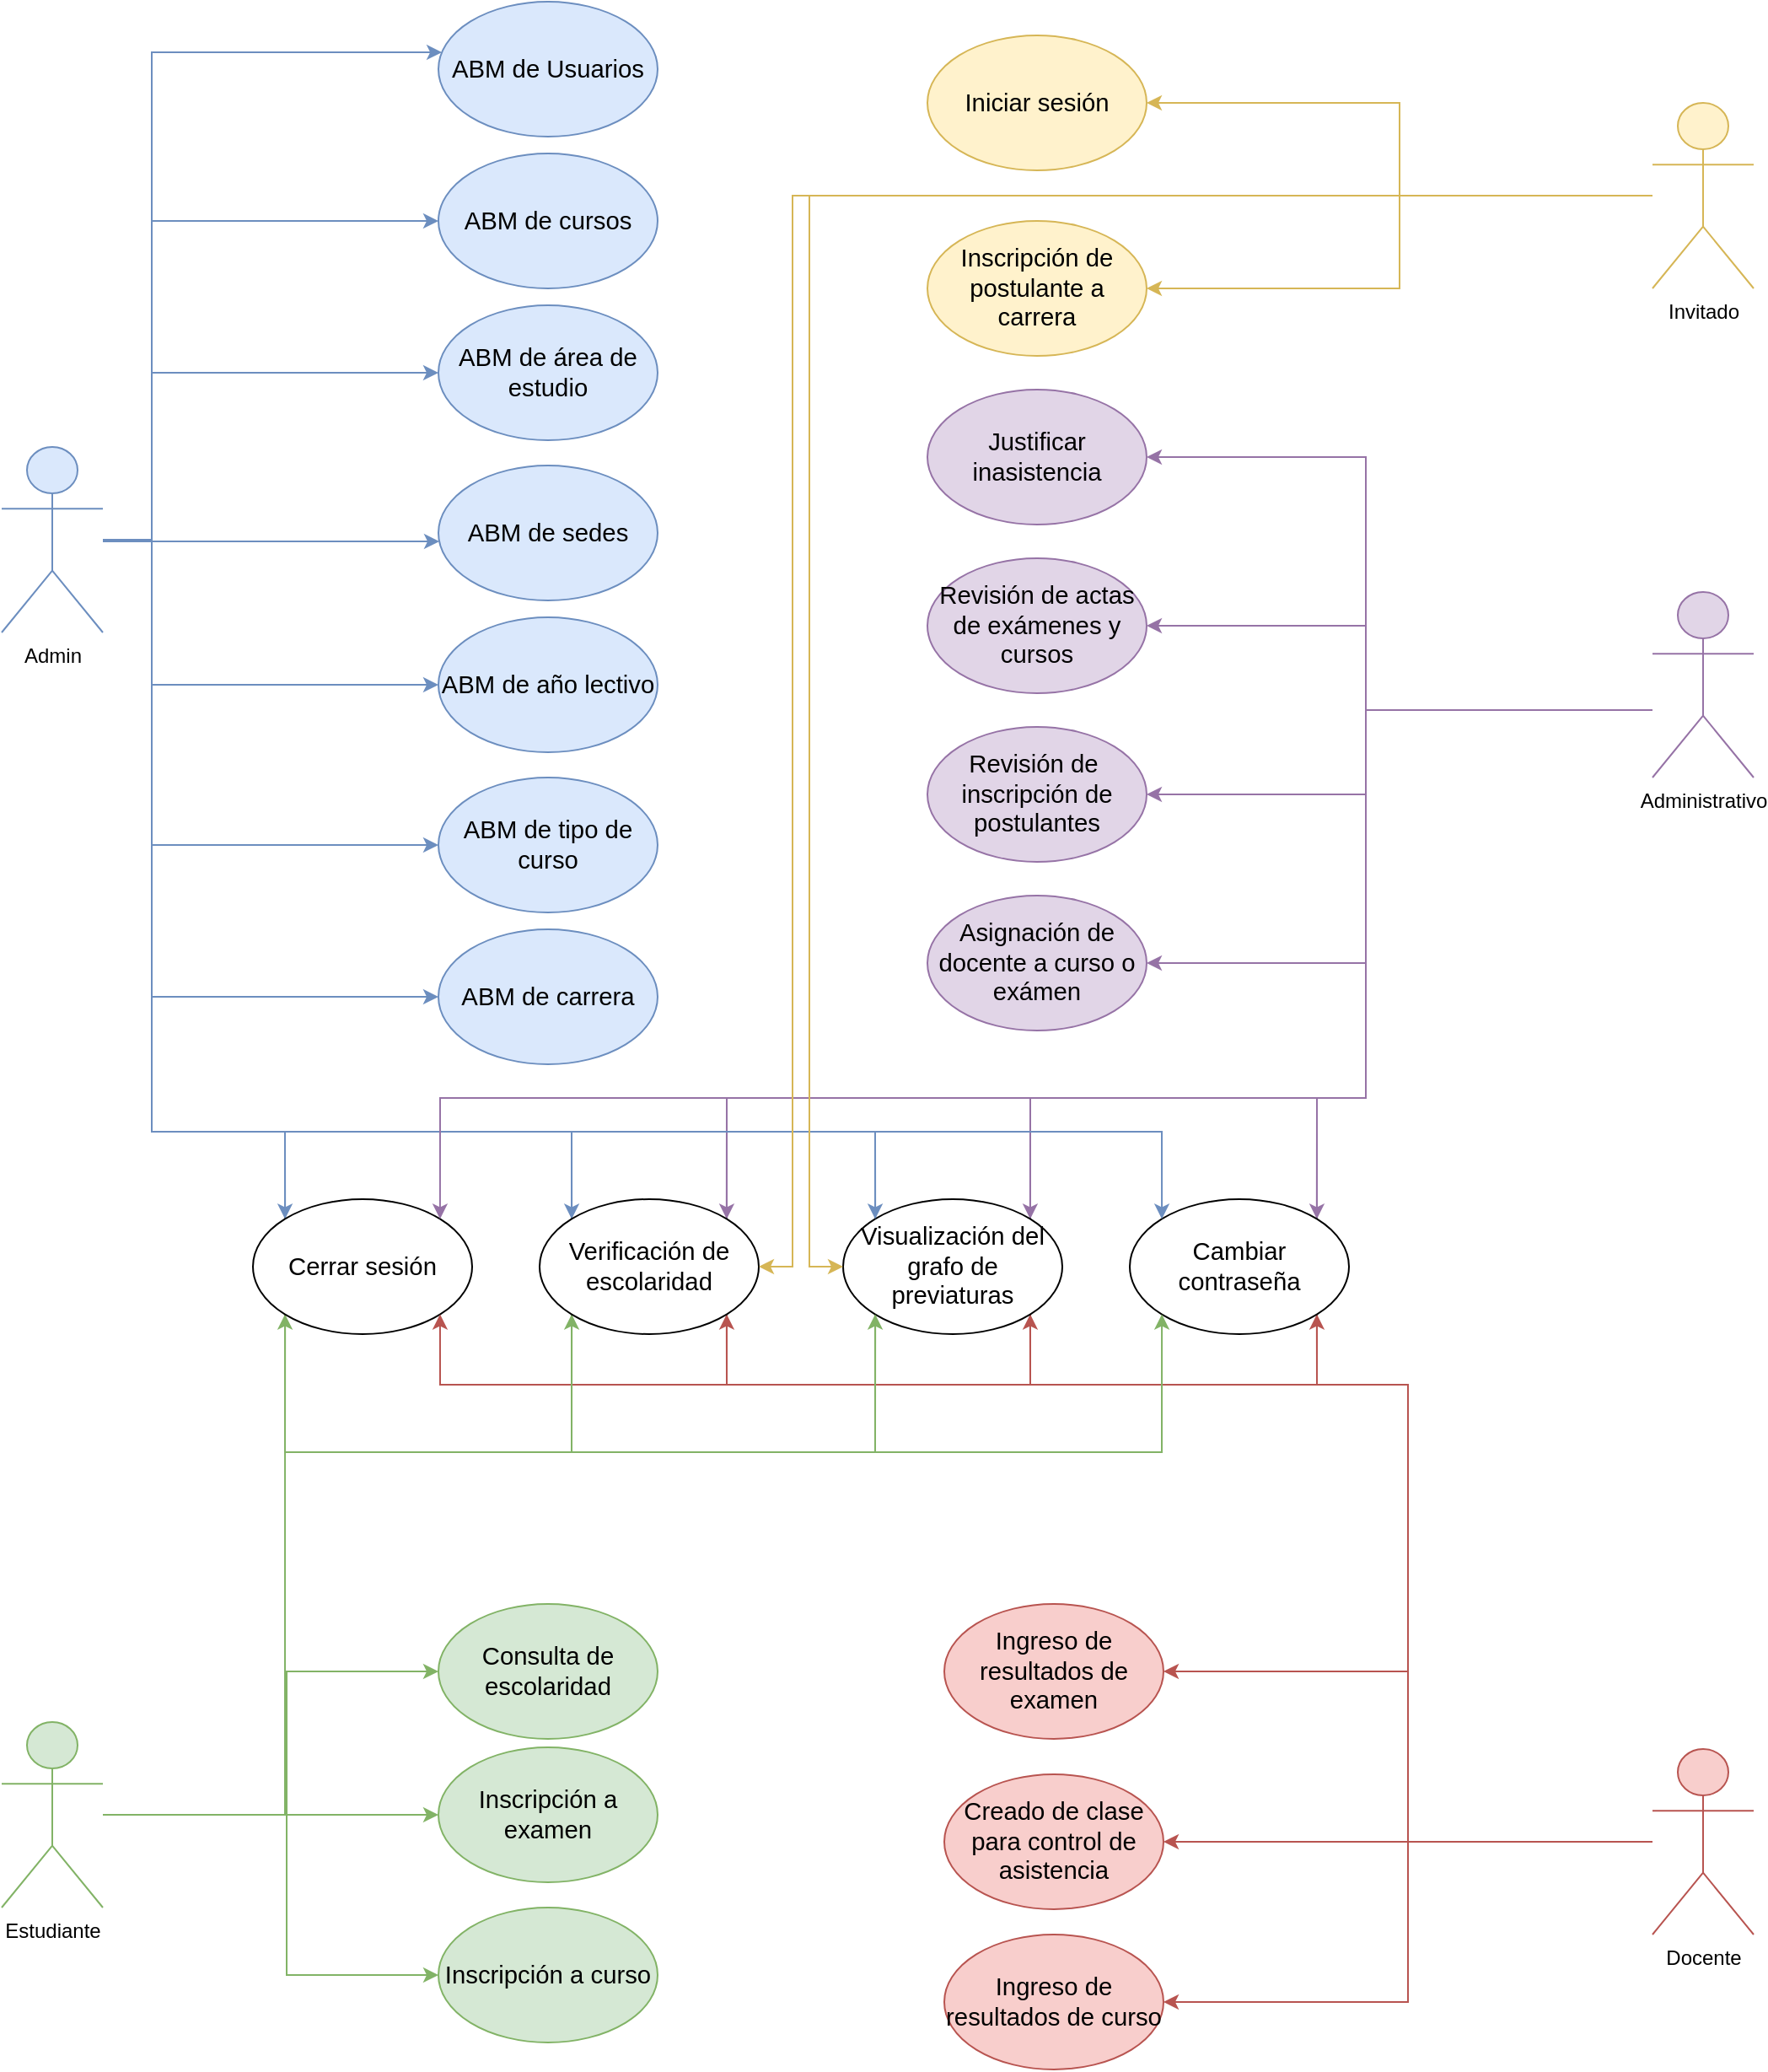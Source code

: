 <mxfile version="13.10.4" type="device"><diagram name="Page-1" id="42789a77-a242-8287-6e28-9cd8cfd52e62"><mxGraphModel dx="1869" dy="1100" grid="0" gridSize="10" guides="1" tooltips="1" connect="1" arrows="1" fold="1" page="1" pageScale="1" pageWidth="1100" pageHeight="850" background="#ffffff" math="0" shadow="0"><root><mxCell id="0"/><mxCell id="1" parent="0"/><mxCell id="RNG2G_kYKVcDHiX0vu2Y-34" style="edgeStyle=orthogonalEdgeStyle;rounded=0;orthogonalLoop=1;jettySize=auto;html=1;entryX=0;entryY=0.5;entryDx=0;entryDy=0;fillColor=#dae8fc;strokeColor=#6c8ebf;" parent="1" source="RNG2G_kYKVcDHiX0vu2Y-1" target="RNG2G_kYKVcDHiX0vu2Y-16" edge="1"><mxGeometry relative="1" as="geometry"><Array as="points"><mxPoint x="109" y="329"/><mxPoint x="109" y="415"/></Array></mxGeometry></mxCell><mxCell id="RNG2G_kYKVcDHiX0vu2Y-35" style="edgeStyle=orthogonalEdgeStyle;rounded=0;orthogonalLoop=1;jettySize=auto;html=1;entryX=0;entryY=0.5;entryDx=0;entryDy=0;fillColor=#dae8fc;strokeColor=#6c8ebf;" parent="1" source="RNG2G_kYKVcDHiX0vu2Y-1" target="RNG2G_kYKVcDHiX0vu2Y-13" edge="1"><mxGeometry relative="1" as="geometry"><Array as="points"><mxPoint x="109" y="329"/><mxPoint x="109" y="510"/></Array></mxGeometry></mxCell><mxCell id="RNG2G_kYKVcDHiX0vu2Y-36" style="edgeStyle=orthogonalEdgeStyle;rounded=0;orthogonalLoop=1;jettySize=auto;html=1;entryX=0;entryY=0.5;entryDx=0;entryDy=0;fillColor=#dae8fc;strokeColor=#6c8ebf;" parent="1" source="RNG2G_kYKVcDHiX0vu2Y-1" target="RNG2G_kYKVcDHiX0vu2Y-14" edge="1"><mxGeometry relative="1" as="geometry"><Array as="points"><mxPoint x="109" y="329"/><mxPoint x="109" y="600"/></Array></mxGeometry></mxCell><mxCell id="RNG2G_kYKVcDHiX0vu2Y-37" style="edgeStyle=orthogonalEdgeStyle;rounded=0;orthogonalLoop=1;jettySize=auto;html=1;fillColor=#dae8fc;strokeColor=#6c8ebf;" parent="1" source="RNG2G_kYKVcDHiX0vu2Y-1" target="RNG2G_kYKVcDHiX0vu2Y-15" edge="1"><mxGeometry relative="1" as="geometry"><Array as="points"><mxPoint x="109" y="329"/><mxPoint x="109" y="140"/></Array></mxGeometry></mxCell><mxCell id="RNG2G_kYKVcDHiX0vu2Y-38" style="edgeStyle=orthogonalEdgeStyle;rounded=0;orthogonalLoop=1;jettySize=auto;html=1;fillColor=#dae8fc;strokeColor=#6c8ebf;" parent="1" source="RNG2G_kYKVcDHiX0vu2Y-1" target="RNG2G_kYKVcDHiX0vu2Y-10" edge="1"><mxGeometry relative="1" as="geometry"><Array as="points"><mxPoint x="109" y="329"/><mxPoint x="109" y="40"/></Array></mxGeometry></mxCell><mxCell id="RNG2G_kYKVcDHiX0vu2Y-39" style="edgeStyle=orthogonalEdgeStyle;rounded=0;orthogonalLoop=1;jettySize=auto;html=1;fillColor=#dae8fc;strokeColor=#6c8ebf;" parent="1" source="RNG2G_kYKVcDHiX0vu2Y-1" target="RNG2G_kYKVcDHiX0vu2Y-12" edge="1"><mxGeometry relative="1" as="geometry"><Array as="points"><mxPoint x="109" y="329"/><mxPoint x="109" y="230"/></Array></mxGeometry></mxCell><mxCell id="RNG2G_kYKVcDHiX0vu2Y-40" style="edgeStyle=orthogonalEdgeStyle;rounded=0;orthogonalLoop=1;jettySize=auto;html=1;fillColor=#dae8fc;strokeColor=#6c8ebf;" parent="1" source="RNG2G_kYKVcDHiX0vu2Y-1" target="RNG2G_kYKVcDHiX0vu2Y-11" edge="1"><mxGeometry relative="1" as="geometry"><Array as="points"><mxPoint x="179" y="330"/><mxPoint x="179" y="330"/></Array></mxGeometry></mxCell><mxCell id="RNG2G_kYKVcDHiX0vu2Y-99" style="edgeStyle=orthogonalEdgeStyle;rounded=0;orthogonalLoop=1;jettySize=auto;html=1;entryX=0;entryY=0;entryDx=0;entryDy=0;strokeColor=#6c8ebf;fillColor=#dae8fc;" parent="1" source="RNG2G_kYKVcDHiX0vu2Y-1" target="RNG2G_kYKVcDHiX0vu2Y-8" edge="1"><mxGeometry relative="1" as="geometry"><Array as="points"><mxPoint x="109" y="329"/><mxPoint x="109" y="680"/><mxPoint x="188" y="680"/></Array></mxGeometry></mxCell><mxCell id="RNG2G_kYKVcDHiX0vu2Y-1" value="Admin&lt;br&gt;" style="shape=umlActor;verticalLabelPosition=bottom;verticalAlign=top;html=1;outlineConnect=0;fillColor=#dae8fc;strokeColor=#6c8ebf;" parent="1" vertex="1"><mxGeometry x="20" y="274" width="60" height="110" as="geometry"/></mxCell><mxCell id="RNG2G_kYKVcDHiX0vu2Y-41" style="edgeStyle=orthogonalEdgeStyle;rounded=0;orthogonalLoop=1;jettySize=auto;html=1;entryX=1;entryY=0.5;entryDx=0;entryDy=0;fillColor=#e1d5e7;strokeColor=#9673a6;" parent="1" source="RNG2G_kYKVcDHiX0vu2Y-3" target="RNG2G_kYKVcDHiX0vu2Y-27" edge="1"><mxGeometry relative="1" as="geometry"><mxPoint x="979" y="470" as="sourcePoint"/><Array as="points"><mxPoint x="829" y="430"/><mxPoint x="829" y="280"/></Array></mxGeometry></mxCell><mxCell id="RNG2G_kYKVcDHiX0vu2Y-42" style="edgeStyle=orthogonalEdgeStyle;rounded=0;orthogonalLoop=1;jettySize=auto;html=1;entryX=1;entryY=0.5;entryDx=0;entryDy=0;fillColor=#e1d5e7;strokeColor=#9673a6;" parent="1" source="RNG2G_kYKVcDHiX0vu2Y-3" target="RNG2G_kYKVcDHiX0vu2Y-25" edge="1"><mxGeometry relative="1" as="geometry"><mxPoint x="979" y="400" as="sourcePoint"/><Array as="points"><mxPoint x="829" y="430"/><mxPoint x="829" y="380"/></Array></mxGeometry></mxCell><mxCell id="RNG2G_kYKVcDHiX0vu2Y-43" style="edgeStyle=orthogonalEdgeStyle;rounded=0;orthogonalLoop=1;jettySize=auto;html=1;entryX=1;entryY=0.5;entryDx=0;entryDy=0;fillColor=#e1d5e7;strokeColor=#9673a6;" parent="1" target="RNG2G_kYKVcDHiX0vu2Y-20" edge="1"><mxGeometry relative="1" as="geometry"><mxPoint x="999" y="430" as="sourcePoint"/><Array as="points"><mxPoint x="829" y="430"/><mxPoint x="829" y="480"/></Array></mxGeometry></mxCell><mxCell id="RNG2G_kYKVcDHiX0vu2Y-45" style="edgeStyle=orthogonalEdgeStyle;rounded=0;orthogonalLoop=1;jettySize=auto;html=1;entryX=1;entryY=0.5;entryDx=0;entryDy=0;fillColor=#e1d5e7;strokeColor=#9673a6;" parent="1" source="RNG2G_kYKVcDHiX0vu2Y-3" target="RNG2G_kYKVcDHiX0vu2Y-18" edge="1"><mxGeometry relative="1" as="geometry"><mxPoint x="959" y="390" as="sourcePoint"/><Array as="points"><mxPoint x="829" y="430"/><mxPoint x="829" y="580"/></Array></mxGeometry></mxCell><mxCell id="RNG2G_kYKVcDHiX0vu2Y-94" style="edgeStyle=orthogonalEdgeStyle;rounded=0;orthogonalLoop=1;jettySize=auto;html=1;entryX=1;entryY=0;entryDx=0;entryDy=0;strokeColor=#9673a6;fillColor=#e1d5e7;" parent="1" source="RNG2G_kYKVcDHiX0vu2Y-3" target="RNG2G_kYKVcDHiX0vu2Y-9" edge="1"><mxGeometry relative="1" as="geometry"><Array as="points"><mxPoint x="829" y="430"/><mxPoint x="829" y="660"/><mxPoint x="800" y="660"/></Array></mxGeometry></mxCell><mxCell id="RNG2G_kYKVcDHiX0vu2Y-3" value="Administrativo" style="shape=umlActor;verticalLabelPosition=bottom;verticalAlign=top;html=1;outlineConnect=0;fillColor=#e1d5e7;strokeColor=#9673a6;" parent="1" vertex="1"><mxGeometry x="999" y="360" width="60" height="110" as="geometry"/></mxCell><mxCell id="RNG2G_kYKVcDHiX0vu2Y-54" style="edgeStyle=orthogonalEdgeStyle;rounded=0;orthogonalLoop=1;jettySize=auto;html=1;entryX=1;entryY=0.5;entryDx=0;entryDy=0;fillColor=#f8cecc;strokeColor=#b85450;" parent="1" source="RNG2G_kYKVcDHiX0vu2Y-4" target="RNG2G_kYKVcDHiX0vu2Y-24" edge="1"><mxGeometry relative="1" as="geometry"/></mxCell><mxCell id="RNG2G_kYKVcDHiX0vu2Y-56" style="edgeStyle=orthogonalEdgeStyle;rounded=0;orthogonalLoop=1;jettySize=auto;html=1;entryX=1;entryY=0.5;entryDx=0;entryDy=0;fillColor=#f8cecc;strokeColor=#b85450;" parent="1" source="RNG2G_kYKVcDHiX0vu2Y-4" target="RNG2G_kYKVcDHiX0vu2Y-23" edge="1"><mxGeometry relative="1" as="geometry"/></mxCell><mxCell id="RNG2G_kYKVcDHiX0vu2Y-57" style="edgeStyle=orthogonalEdgeStyle;rounded=0;orthogonalLoop=1;jettySize=auto;html=1;entryX=1;entryY=0.5;entryDx=0;entryDy=0;fillColor=#f8cecc;strokeColor=#b85450;" parent="1" source="RNG2G_kYKVcDHiX0vu2Y-4" target="RNG2G_kYKVcDHiX0vu2Y-26" edge="1"><mxGeometry relative="1" as="geometry"/></mxCell><mxCell id="RNG2G_kYKVcDHiX0vu2Y-104" style="edgeStyle=orthogonalEdgeStyle;rounded=0;orthogonalLoop=1;jettySize=auto;html=1;entryX=1;entryY=1;entryDx=0;entryDy=0;strokeColor=#b85450;fillColor=#f8cecc;" parent="1" target="RNG2G_kYKVcDHiX0vu2Y-9" edge="1"><mxGeometry relative="1" as="geometry"><mxPoint x="994" y="1101.029" as="sourcePoint"/><mxPoint x="794.81" y="788.378" as="targetPoint"/><Array as="points"><mxPoint x="854" y="1101"/><mxPoint x="854" y="830"/><mxPoint x="800" y="830"/></Array></mxGeometry></mxCell><mxCell id="RNG2G_kYKVcDHiX0vu2Y-4" value="Docente" style="shape=umlActor;verticalLabelPosition=bottom;verticalAlign=top;html=1;outlineConnect=0;fillColor=#f8cecc;strokeColor=#b85450;" parent="1" vertex="1"><mxGeometry x="999" y="1046" width="60" height="110" as="geometry"/></mxCell><mxCell id="RNG2G_kYKVcDHiX0vu2Y-46" style="edgeStyle=orthogonalEdgeStyle;rounded=0;orthogonalLoop=1;jettySize=auto;html=1;entryX=0;entryY=0.5;entryDx=0;entryDy=0;fillColor=#d5e8d4;strokeColor=#82b366;" parent="1" source="RNG2G_kYKVcDHiX0vu2Y-5" target="RNG2G_kYKVcDHiX0vu2Y-28" edge="1"><mxGeometry relative="1" as="geometry"><Array as="points"><mxPoint x="189" y="1085"/><mxPoint x="189" y="1000"/></Array></mxGeometry></mxCell><mxCell id="RNG2G_kYKVcDHiX0vu2Y-48" style="edgeStyle=orthogonalEdgeStyle;rounded=0;orthogonalLoop=1;jettySize=auto;html=1;entryX=0;entryY=0.5;entryDx=0;entryDy=0;fillColor=#d5e8d4;strokeColor=#82b366;" parent="1" source="RNG2G_kYKVcDHiX0vu2Y-5" target="RNG2G_kYKVcDHiX0vu2Y-21" edge="1"><mxGeometry relative="1" as="geometry"><Array as="points"><mxPoint x="189" y="1085"/><mxPoint x="189" y="1180"/></Array></mxGeometry></mxCell><mxCell id="RNG2G_kYKVcDHiX0vu2Y-81" style="edgeStyle=orthogonalEdgeStyle;rounded=0;orthogonalLoop=1;jettySize=auto;html=1;entryX=0;entryY=0.5;entryDx=0;entryDy=0;fillColor=#d5e8d4;strokeColor=#82b366;" parent="1" source="RNG2G_kYKVcDHiX0vu2Y-5" target="RNG2G_kYKVcDHiX0vu2Y-22" edge="1"><mxGeometry relative="1" as="geometry"/></mxCell><mxCell id="RNG2G_kYKVcDHiX0vu2Y-110" style="edgeStyle=orthogonalEdgeStyle;rounded=0;orthogonalLoop=1;jettySize=auto;html=1;entryX=0;entryY=1;entryDx=0;entryDy=0;strokeColor=#82b366;fillColor=#d5e8d4;" parent="1" source="RNG2G_kYKVcDHiX0vu2Y-5" target="RNG2G_kYKVcDHiX0vu2Y-8" edge="1"><mxGeometry relative="1" as="geometry"/></mxCell><mxCell id="RNG2G_kYKVcDHiX0vu2Y-5" value="Estudiante" style="shape=umlActor;verticalLabelPosition=bottom;verticalAlign=top;html=1;outlineConnect=0;fillColor=#d5e8d4;strokeColor=#82b366;" parent="1" vertex="1"><mxGeometry x="20" y="1030" width="60" height="110" as="geometry"/></mxCell><mxCell id="RNG2G_kYKVcDHiX0vu2Y-7" value="&lt;span id=&quot;docs-internal-guid-9b0ba06a-7fff-d548-9788-8164edd50900&quot;&gt;&lt;span style=&quot;background-color: transparent ; font-size: 11pt ; font-family: &amp;#34;arial&amp;#34;&quot;&gt;Iniciar sesión&lt;/span&gt;&lt;br&gt;&lt;/span&gt;" style="ellipse;whiteSpace=wrap;html=1;fillColor=#fff2cc;strokeColor=#d6b656;" parent="1" vertex="1"><mxGeometry x="569" y="30" width="130" height="80" as="geometry"/></mxCell><mxCell id="RNG2G_kYKVcDHiX0vu2Y-100" style="edgeStyle=orthogonalEdgeStyle;rounded=0;orthogonalLoop=1;jettySize=auto;html=1;exitX=0;exitY=0;exitDx=0;exitDy=0;entryX=0;entryY=0;entryDx=0;entryDy=0;strokeColor=#6c8ebf;fillColor=#dae8fc;" parent="1" source="RNG2G_kYKVcDHiX0vu2Y-8" target="RNG2G_kYKVcDHiX0vu2Y-29" edge="1"><mxGeometry relative="1" as="geometry"><Array as="points"><mxPoint x="188" y="680"/><mxPoint x="358" y="680"/></Array></mxGeometry></mxCell><mxCell id="RNG2G_kYKVcDHiX0vu2Y-114" style="edgeStyle=orthogonalEdgeStyle;rounded=0;orthogonalLoop=1;jettySize=auto;html=1;exitX=0;exitY=1;exitDx=0;exitDy=0;entryX=0;entryY=1;entryDx=0;entryDy=0;strokeColor=#82b366;fillColor=#d5e8d4;" parent="1" source="RNG2G_kYKVcDHiX0vu2Y-8" target="RNG2G_kYKVcDHiX0vu2Y-29" edge="1"><mxGeometry relative="1" as="geometry"><Array as="points"><mxPoint x="188" y="870"/><mxPoint x="358" y="870"/></Array></mxGeometry></mxCell><mxCell id="RNG2G_kYKVcDHiX0vu2Y-8" value="&lt;span id=&quot;docs-internal-guid-9b0ba06a-7fff-d548-9788-8164edd50900&quot;&gt;&lt;span id=&quot;docs-internal-guid-6b2f4f88-7fff-61bd-1060-df4d5bf30380&quot;&gt;&lt;span style=&quot;font-size: 11pt ; font-family: &amp;#34;arial&amp;#34; ; background-color: transparent ; vertical-align: baseline&quot;&gt;Cerrar sesión&lt;/span&gt;&lt;/span&gt;&lt;br&gt;&lt;/span&gt;" style="ellipse;whiteSpace=wrap;html=1;" parent="1" vertex="1"><mxGeometry x="169" y="720" width="130" height="80" as="geometry"/></mxCell><mxCell id="RNG2G_kYKVcDHiX0vu2Y-95" style="edgeStyle=orthogonalEdgeStyle;rounded=0;orthogonalLoop=1;jettySize=auto;html=1;exitX=1;exitY=0;exitDx=0;exitDy=0;entryX=1;entryY=0;entryDx=0;entryDy=0;strokeColor=#9673a6;fillColor=#e1d5e7;" parent="1" source="RNG2G_kYKVcDHiX0vu2Y-9" target="RNG2G_kYKVcDHiX0vu2Y-17" edge="1"><mxGeometry relative="1" as="geometry"><Array as="points"><mxPoint x="800" y="660"/><mxPoint x="630" y="660"/></Array></mxGeometry></mxCell><mxCell id="RNG2G_kYKVcDHiX0vu2Y-105" style="edgeStyle=orthogonalEdgeStyle;rounded=0;orthogonalLoop=1;jettySize=auto;html=1;exitX=1;exitY=1;exitDx=0;exitDy=0;entryX=1;entryY=1;entryDx=0;entryDy=0;strokeColor=#b85450;fillColor=#f8cecc;" parent="1" source="RNG2G_kYKVcDHiX0vu2Y-9" target="RNG2G_kYKVcDHiX0vu2Y-17" edge="1"><mxGeometry relative="1" as="geometry"><Array as="points"><mxPoint x="800" y="830"/><mxPoint x="630" y="830"/></Array></mxGeometry></mxCell><mxCell id="RNG2G_kYKVcDHiX0vu2Y-9" value="&lt;span id=&quot;docs-internal-guid-9b0ba06a-7fff-d548-9788-8164edd50900&quot;&gt;&lt;span id=&quot;docs-internal-guid-52386520-7fff-8e76-793d-4cd319184afc&quot;&gt;&lt;span style=&quot;font-size: 11pt ; font-family: &amp;#34;arial&amp;#34; ; background-color: transparent ; vertical-align: baseline&quot;&gt;Cambiar contraseña&lt;/span&gt;&lt;/span&gt;&lt;br&gt;&lt;/span&gt;" style="ellipse;whiteSpace=wrap;html=1;" parent="1" vertex="1"><mxGeometry x="689" y="720" width="130" height="80" as="geometry"/></mxCell><mxCell id="RNG2G_kYKVcDHiX0vu2Y-10" value="&lt;span id=&quot;docs-internal-guid-9b0ba06a-7fff-d548-9788-8164edd50900&quot;&gt;&lt;span id=&quot;docs-internal-guid-e4ea1034-7fff-a88c-2865-f97f0410226a&quot;&gt;&lt;span style=&quot;font-size: 11pt ; font-family: &amp;#34;arial&amp;#34; ; background-color: transparent ; vertical-align: baseline&quot;&gt;ABM de Usuarios&lt;/span&gt;&lt;/span&gt;&lt;br&gt;&lt;/span&gt;" style="ellipse;whiteSpace=wrap;html=1;fillColor=#dae8fc;strokeColor=#6c8ebf;" parent="1" vertex="1"><mxGeometry x="279" y="10" width="130" height="80" as="geometry"/></mxCell><mxCell id="RNG2G_kYKVcDHiX0vu2Y-11" value="&lt;span id=&quot;docs-internal-guid-9b0ba06a-7fff-d548-9788-8164edd50900&quot;&gt;&lt;span id=&quot;docs-internal-guid-050649ef-7fff-d20e-102b-4289d3858b3e&quot;&gt;&lt;span style=&quot;font-size: 11pt ; font-family: &amp;#34;arial&amp;#34; ; background-color: transparent ; vertical-align: baseline&quot;&gt;ABM de sedes&lt;/span&gt;&lt;/span&gt;&lt;br&gt;&lt;/span&gt;" style="ellipse;whiteSpace=wrap;html=1;fillColor=#dae8fc;strokeColor=#6c8ebf;" parent="1" vertex="1"><mxGeometry x="279" y="285" width="130" height="80" as="geometry"/></mxCell><mxCell id="RNG2G_kYKVcDHiX0vu2Y-12" value="&lt;span id=&quot;docs-internal-guid-9b0ba06a-7fff-d548-9788-8164edd50900&quot;&gt;&lt;span id=&quot;docs-internal-guid-5836bf47-7fff-1f8f-95fe-2d22ec2f4ab5&quot;&gt;&lt;span style=&quot;font-size: 11pt ; font-family: &amp;#34;arial&amp;#34; ; background-color: transparent ; vertical-align: baseline&quot;&gt;ABM de área de estudio&lt;/span&gt;&lt;/span&gt;&lt;br&gt;&lt;/span&gt;" style="ellipse;whiteSpace=wrap;html=1;fillColor=#dae8fc;strokeColor=#6c8ebf;" parent="1" vertex="1"><mxGeometry x="279" y="190" width="130" height="80" as="geometry"/></mxCell><mxCell id="RNG2G_kYKVcDHiX0vu2Y-13" value="&lt;span id=&quot;docs-internal-guid-9b0ba06a-7fff-d548-9788-8164edd50900&quot;&gt;&lt;span id=&quot;docs-internal-guid-785e8109-7fff-2f08-5019-d7c67030d26d&quot;&gt;&lt;span style=&quot;font-size: 11pt ; font-family: &amp;#34;arial&amp;#34; ; background-color: transparent ; vertical-align: baseline&quot;&gt;ABM de tipo de curso&lt;/span&gt;&lt;/span&gt;&lt;br&gt;&lt;/span&gt;" style="ellipse;whiteSpace=wrap;html=1;fillColor=#dae8fc;strokeColor=#6c8ebf;" parent="1" vertex="1"><mxGeometry x="279" y="470" width="130" height="80" as="geometry"/></mxCell><mxCell id="RNG2G_kYKVcDHiX0vu2Y-14" value="&lt;span id=&quot;docs-internal-guid-9b0ba06a-7fff-d548-9788-8164edd50900&quot;&gt;&lt;span id=&quot;docs-internal-guid-cccc831b-7fff-3fab-b6d5-16c6f12fc6f1&quot;&gt;&lt;span style=&quot;font-size: 11pt ; font-family: &amp;#34;arial&amp;#34; ; background-color: transparent ; vertical-align: baseline&quot;&gt;ABM de carrera&lt;/span&gt;&lt;/span&gt;&lt;br&gt;&lt;/span&gt;" style="ellipse;whiteSpace=wrap;html=1;fillColor=#dae8fc;strokeColor=#6c8ebf;" parent="1" vertex="1"><mxGeometry x="279" y="560" width="130" height="80" as="geometry"/></mxCell><mxCell id="RNG2G_kYKVcDHiX0vu2Y-15" value="&lt;span id=&quot;docs-internal-guid-9b0ba06a-7fff-d548-9788-8164edd50900&quot;&gt;&lt;span id=&quot;docs-internal-guid-aae45bf5-7fff-4dcc-0c1d-22f951fc7950&quot;&gt;&lt;span style=&quot;font-size: 11pt ; font-family: &amp;#34;arial&amp;#34; ; background-color: transparent ; vertical-align: baseline&quot;&gt;ABM de cursos&lt;/span&gt;&lt;/span&gt;&lt;br&gt;&lt;/span&gt;" style="ellipse;whiteSpace=wrap;html=1;fillColor=#dae8fc;strokeColor=#6c8ebf;" parent="1" vertex="1"><mxGeometry x="279" y="100" width="130" height="80" as="geometry"/></mxCell><mxCell id="RNG2G_kYKVcDHiX0vu2Y-16" value="&lt;span id=&quot;docs-internal-guid-9b0ba06a-7fff-d548-9788-8164edd50900&quot;&gt;&lt;span id=&quot;docs-internal-guid-4249a8d8-7fff-5d34-83bd-7829af766c37&quot;&gt;&lt;span style=&quot;font-size: 11pt ; font-family: &amp;#34;arial&amp;#34; ; background-color: transparent ; vertical-align: baseline&quot;&gt;ABM de año lectivo&lt;/span&gt;&lt;/span&gt;&lt;br&gt;&lt;/span&gt;" style="ellipse;whiteSpace=wrap;html=1;fillColor=#dae8fc;strokeColor=#6c8ebf;" parent="1" vertex="1"><mxGeometry x="279" y="375" width="130" height="80" as="geometry"/></mxCell><mxCell id="RNG2G_kYKVcDHiX0vu2Y-97" style="edgeStyle=orthogonalEdgeStyle;rounded=0;orthogonalLoop=1;jettySize=auto;html=1;exitX=1;exitY=0;exitDx=0;exitDy=0;entryX=1;entryY=0;entryDx=0;entryDy=0;strokeColor=#9673a6;fillColor=#e1d5e7;" parent="1" source="RNG2G_kYKVcDHiX0vu2Y-17" target="RNG2G_kYKVcDHiX0vu2Y-29" edge="1"><mxGeometry relative="1" as="geometry"><Array as="points"><mxPoint x="630" y="660"/><mxPoint x="450" y="660"/></Array></mxGeometry></mxCell><mxCell id="RNG2G_kYKVcDHiX0vu2Y-102" style="edgeStyle=orthogonalEdgeStyle;rounded=0;orthogonalLoop=1;jettySize=auto;html=1;exitX=0;exitY=0;exitDx=0;exitDy=0;entryX=0;entryY=0;entryDx=0;entryDy=0;strokeColor=#6c8ebf;fillColor=#dae8fc;" parent="1" source="RNG2G_kYKVcDHiX0vu2Y-17" target="RNG2G_kYKVcDHiX0vu2Y-9" edge="1"><mxGeometry relative="1" as="geometry"><Array as="points"><mxPoint x="538" y="680"/><mxPoint x="708" y="680"/></Array></mxGeometry></mxCell><mxCell id="RNG2G_kYKVcDHiX0vu2Y-106" style="edgeStyle=orthogonalEdgeStyle;rounded=0;orthogonalLoop=1;jettySize=auto;html=1;exitX=1;exitY=1;exitDx=0;exitDy=0;entryX=1;entryY=1;entryDx=0;entryDy=0;strokeColor=#b85450;fillColor=#f8cecc;" parent="1" source="RNG2G_kYKVcDHiX0vu2Y-17" target="RNG2G_kYKVcDHiX0vu2Y-29" edge="1"><mxGeometry relative="1" as="geometry"><Array as="points"><mxPoint x="630" y="830"/><mxPoint x="450" y="830"/></Array></mxGeometry></mxCell><mxCell id="RNG2G_kYKVcDHiX0vu2Y-116" style="edgeStyle=orthogonalEdgeStyle;rounded=0;orthogonalLoop=1;jettySize=auto;html=1;exitX=0;exitY=1;exitDx=0;exitDy=0;entryX=0;entryY=1;entryDx=0;entryDy=0;strokeColor=#82b366;fillColor=#d5e8d4;" parent="1" source="RNG2G_kYKVcDHiX0vu2Y-17" target="RNG2G_kYKVcDHiX0vu2Y-9" edge="1"><mxGeometry relative="1" as="geometry"><Array as="points"><mxPoint x="538" y="870"/><mxPoint x="708" y="870"/></Array></mxGeometry></mxCell><mxCell id="RNG2G_kYKVcDHiX0vu2Y-17" value="&lt;span id=&quot;docs-internal-guid-9b0ba06a-7fff-d548-9788-8164edd50900&quot;&gt;&lt;span id=&quot;docs-internal-guid-019fb4f8-7fff-6a43-0f78-8b4bc576ed40&quot;&gt;&lt;span style=&quot;font-size: 11pt ; font-family: &amp;#34;arial&amp;#34; ; background-color: transparent ; vertical-align: baseline&quot;&gt;Visualización del grafo de previaturas&lt;/span&gt;&lt;/span&gt;&lt;br&gt;&lt;/span&gt;" style="ellipse;whiteSpace=wrap;html=1;" parent="1" vertex="1"><mxGeometry x="519" y="720" width="130" height="80" as="geometry"/></mxCell><mxCell id="RNG2G_kYKVcDHiX0vu2Y-18" value="&lt;span id=&quot;docs-internal-guid-9b0ba06a-7fff-d548-9788-8164edd50900&quot;&gt;&lt;span id=&quot;docs-internal-guid-77d06daa-7fff-79e3-9d6d-f8c73ad7e967&quot;&gt;&lt;span style=&quot;font-size: 11pt ; font-family: &amp;#34;arial&amp;#34; ; background-color: transparent ; vertical-align: baseline&quot;&gt;Asignación de docente a curso o exámen&lt;/span&gt;&lt;/span&gt;&lt;br&gt;&lt;/span&gt;" style="ellipse;whiteSpace=wrap;html=1;fillColor=#e1d5e7;strokeColor=#9673a6;" parent="1" vertex="1"><mxGeometry x="569" y="540" width="130" height="80" as="geometry"/></mxCell><mxCell id="RNG2G_kYKVcDHiX0vu2Y-19" value="&lt;span id=&quot;docs-internal-guid-9b0ba06a-7fff-d548-9788-8164edd50900&quot;&gt;&lt;span id=&quot;docs-internal-guid-cd4e83d4-7fff-8a0c-96a8-38c74542ce72&quot;&gt;&lt;span style=&quot;font-size: 11pt ; font-family: &amp;#34;arial&amp;#34; ; background-color: transparent ; vertical-align: baseline&quot;&gt;Inscripción de postulante a carrera&lt;/span&gt;&lt;/span&gt;&lt;br&gt;&lt;/span&gt;" style="ellipse;whiteSpace=wrap;html=1;fillColor=#fff2cc;strokeColor=#d6b656;" parent="1" vertex="1"><mxGeometry x="569" y="140" width="130" height="80" as="geometry"/></mxCell><mxCell id="RNG2G_kYKVcDHiX0vu2Y-20" value="&lt;span id=&quot;docs-internal-guid-9b0ba06a-7fff-d548-9788-8164edd50900&quot;&gt;&lt;span id=&quot;docs-internal-guid-95371b29-7fff-a62d-b263-403425cc466c&quot;&gt;&lt;span style=&quot;font-size: 11pt ; font-family: &amp;#34;arial&amp;#34; ; background-color: transparent ; vertical-align: baseline&quot;&gt;Revisión de&amp;nbsp; inscripción de postulantes&lt;/span&gt;&lt;/span&gt;&lt;br&gt;&lt;/span&gt;" style="ellipse;whiteSpace=wrap;html=1;fillColor=#e1d5e7;strokeColor=#9673a6;" parent="1" vertex="1"><mxGeometry x="569" y="440" width="130" height="80" as="geometry"/></mxCell><mxCell id="RNG2G_kYKVcDHiX0vu2Y-21" value="&lt;span id=&quot;docs-internal-guid-9b0ba06a-7fff-d548-9788-8164edd50900&quot;&gt;&lt;span id=&quot;docs-internal-guid-14b6309f-7fff-b4ed-fb7b-5e8f596a017a&quot;&gt;&lt;span style=&quot;font-size: 11pt ; font-family: &amp;#34;arial&amp;#34; ; background-color: transparent ; vertical-align: baseline&quot;&gt;Inscripción a curso&lt;/span&gt;&lt;/span&gt;&lt;br&gt;&lt;/span&gt;" style="ellipse;whiteSpace=wrap;html=1;fillColor=#d5e8d4;strokeColor=#82b366;" parent="1" vertex="1"><mxGeometry x="279" y="1140" width="130" height="80" as="geometry"/></mxCell><mxCell id="RNG2G_kYKVcDHiX0vu2Y-22" value="&lt;span id=&quot;docs-internal-guid-9b0ba06a-7fff-d548-9788-8164edd50900&quot;&gt;&lt;span id=&quot;docs-internal-guid-a3719fc7-7fff-fd39-4575-314926938976&quot;&gt;&lt;span style=&quot;font-size: 11pt ; font-family: &amp;#34;arial&amp;#34; ; background-color: transparent ; vertical-align: baseline&quot;&gt;Inscripción a examen&lt;/span&gt;&lt;/span&gt;&lt;br&gt;&lt;/span&gt;" style="ellipse;whiteSpace=wrap;html=1;fillColor=#d5e8d4;strokeColor=#82b366;" parent="1" vertex="1"><mxGeometry x="279" y="1045" width="130" height="80" as="geometry"/></mxCell><mxCell id="RNG2G_kYKVcDHiX0vu2Y-23" value="&lt;span id=&quot;docs-internal-guid-9b0ba06a-7fff-d548-9788-8164edd50900&quot;&gt;&lt;span id=&quot;docs-internal-guid-59ac5ee3-7fff-0b94-2b3a-e7ca9b7bead3&quot;&gt;&lt;span style=&quot;font-size: 11pt ; font-family: &amp;#34;arial&amp;#34; ; background-color: transparent ; vertical-align: baseline&quot;&gt;Ingreso de resultados de curso&lt;/span&gt;&lt;/span&gt;&lt;br&gt;&lt;/span&gt;" style="ellipse;whiteSpace=wrap;html=1;fillColor=#f8cecc;strokeColor=#b85450;" parent="1" vertex="1"><mxGeometry x="579" y="1156" width="130" height="80" as="geometry"/></mxCell><mxCell id="RNG2G_kYKVcDHiX0vu2Y-24" value="&lt;span id=&quot;docs-internal-guid-9b0ba06a-7fff-d548-9788-8164edd50900&quot;&gt;&lt;span id=&quot;docs-internal-guid-830e7956-7fff-1aa4-5fa5-2d4b184fb83a&quot;&gt;&lt;span style=&quot;font-size: 11pt ; font-family: &amp;#34;arial&amp;#34; ; background-color: transparent ; vertical-align: baseline&quot;&gt;Ingreso de resultados de examen&lt;/span&gt;&lt;/span&gt;&lt;br&gt;&lt;/span&gt;" style="ellipse;whiteSpace=wrap;html=1;fillColor=#f8cecc;strokeColor=#b85450;" parent="1" vertex="1"><mxGeometry x="579" y="960" width="130" height="80" as="geometry"/></mxCell><mxCell id="RNG2G_kYKVcDHiX0vu2Y-25" value="&lt;span id=&quot;docs-internal-guid-9b0ba06a-7fff-d548-9788-8164edd50900&quot;&gt;&lt;span id=&quot;docs-internal-guid-6c583dde-7fff-2aca-ddd6-598a6e74419c&quot;&gt;&lt;span style=&quot;font-size: 11pt ; font-family: &amp;#34;arial&amp;#34; ; background-color: transparent ; vertical-align: baseline&quot;&gt;Revisión de actas de exámenes y cursos&lt;/span&gt;&lt;/span&gt;&lt;br&gt;&lt;/span&gt;" style="ellipse;whiteSpace=wrap;html=1;fillColor=#e1d5e7;strokeColor=#9673a6;" parent="1" vertex="1"><mxGeometry x="569" y="340" width="130" height="80" as="geometry"/></mxCell><mxCell id="RNG2G_kYKVcDHiX0vu2Y-26" value="&lt;span id=&quot;docs-internal-guid-9b0ba06a-7fff-d548-9788-8164edd50900&quot;&gt;&lt;span id=&quot;docs-internal-guid-3727887b-7fff-37c3-6686-9514df249d5a&quot;&gt;&lt;span style=&quot;background-color: transparent ; font-size: 11pt ; font-family: &amp;#34;arial&amp;#34;&quot;&gt;Creado de clase para control de asistencia&lt;/span&gt;&lt;br&gt;&lt;/span&gt;&lt;/span&gt;" style="ellipse;whiteSpace=wrap;html=1;fillColor=#f8cecc;strokeColor=#b85450;" parent="1" vertex="1"><mxGeometry x="579" y="1061" width="130" height="80" as="geometry"/></mxCell><mxCell id="RNG2G_kYKVcDHiX0vu2Y-27" value="&lt;span id=&quot;docs-internal-guid-9b0ba06a-7fff-d548-9788-8164edd50900&quot;&gt;&lt;span id=&quot;docs-internal-guid-2671fa64-7fff-6e96-68e2-c4463bae8378&quot;&gt;&lt;span style=&quot;font-size: 11pt ; font-family: &amp;#34;arial&amp;#34; ; background-color: transparent ; vertical-align: baseline&quot;&gt;Justificar inasistencia&lt;/span&gt;&lt;/span&gt;&lt;br&gt;&lt;/span&gt;" style="ellipse;whiteSpace=wrap;html=1;fillColor=#e1d5e7;strokeColor=#9673a6;" parent="1" vertex="1"><mxGeometry x="569" y="240" width="130" height="80" as="geometry"/></mxCell><mxCell id="RNG2G_kYKVcDHiX0vu2Y-28" value="&lt;span id=&quot;docs-internal-guid-9b0ba06a-7fff-d548-9788-8164edd50900&quot;&gt;&lt;span id=&quot;docs-internal-guid-06f21a76-7fff-7a78-1dd3-5a919feaf201&quot;&gt;&lt;span style=&quot;font-size: 11pt ; font-family: &amp;#34;arial&amp;#34; ; background-color: transparent ; vertical-align: baseline&quot;&gt;Consulta de escolaridad&lt;/span&gt;&lt;/span&gt;&lt;br&gt;&lt;/span&gt;" style="ellipse;whiteSpace=wrap;html=1;fillColor=#d5e8d4;strokeColor=#82b366;" parent="1" vertex="1"><mxGeometry x="279" y="960" width="130" height="80" as="geometry"/></mxCell><mxCell id="RNG2G_kYKVcDHiX0vu2Y-98" style="edgeStyle=orthogonalEdgeStyle;rounded=0;orthogonalLoop=1;jettySize=auto;html=1;exitX=1;exitY=0;exitDx=0;exitDy=0;entryX=1;entryY=0;entryDx=0;entryDy=0;strokeColor=#9673a6;fillColor=#e1d5e7;" parent="1" source="RNG2G_kYKVcDHiX0vu2Y-29" target="RNG2G_kYKVcDHiX0vu2Y-8" edge="1"><mxGeometry relative="1" as="geometry"><Array as="points"><mxPoint x="450" y="660"/><mxPoint x="280" y="660"/></Array></mxGeometry></mxCell><mxCell id="RNG2G_kYKVcDHiX0vu2Y-101" style="edgeStyle=orthogonalEdgeStyle;rounded=0;orthogonalLoop=1;jettySize=auto;html=1;exitX=0;exitY=0;exitDx=0;exitDy=0;entryX=0;entryY=0;entryDx=0;entryDy=0;strokeColor=#6c8ebf;fillColor=#dae8fc;" parent="1" source="RNG2G_kYKVcDHiX0vu2Y-29" target="RNG2G_kYKVcDHiX0vu2Y-17" edge="1"><mxGeometry relative="1" as="geometry"><Array as="points"><mxPoint x="358" y="680"/><mxPoint x="538" y="680"/></Array></mxGeometry></mxCell><mxCell id="RNG2G_kYKVcDHiX0vu2Y-107" style="edgeStyle=orthogonalEdgeStyle;rounded=0;orthogonalLoop=1;jettySize=auto;html=1;exitX=1;exitY=1;exitDx=0;exitDy=0;entryX=1;entryY=1;entryDx=0;entryDy=0;strokeColor=#b85450;fillColor=#f8cecc;" parent="1" source="RNG2G_kYKVcDHiX0vu2Y-29" target="RNG2G_kYKVcDHiX0vu2Y-8" edge="1"><mxGeometry relative="1" as="geometry"><Array as="points"><mxPoint x="450" y="830"/><mxPoint x="280" y="830"/></Array></mxGeometry></mxCell><mxCell id="RNG2G_kYKVcDHiX0vu2Y-115" style="edgeStyle=orthogonalEdgeStyle;rounded=0;orthogonalLoop=1;jettySize=auto;html=1;exitX=0;exitY=1;exitDx=0;exitDy=0;entryX=0;entryY=1;entryDx=0;entryDy=0;strokeColor=#82b366;fillColor=#d5e8d4;" parent="1" source="RNG2G_kYKVcDHiX0vu2Y-29" target="RNG2G_kYKVcDHiX0vu2Y-17" edge="1"><mxGeometry relative="1" as="geometry"><Array as="points"><mxPoint x="358" y="870"/><mxPoint x="538" y="870"/></Array></mxGeometry></mxCell><mxCell id="RNG2G_kYKVcDHiX0vu2Y-29" value="&lt;span id=&quot;docs-internal-guid-9b0ba06a-7fff-d548-9788-8164edd50900&quot;&gt;&lt;span id=&quot;docs-internal-guid-acf2c704-7fff-8f50-9de7-6fad95b86a2f&quot;&gt;&lt;span style=&quot;font-size: 11pt ; font-family: &amp;#34;arial&amp;#34; ; background-color: transparent ; vertical-align: baseline&quot;&gt;Verificación de escolaridad&lt;/span&gt;&lt;/span&gt;&lt;br&gt;&lt;/span&gt;" style="ellipse;whiteSpace=wrap;html=1;" parent="1" vertex="1"><mxGeometry x="339" y="720" width="130" height="80" as="geometry"/></mxCell><mxCell id="RNG2G_kYKVcDHiX0vu2Y-59" style="edgeStyle=orthogonalEdgeStyle;rounded=0;orthogonalLoop=1;jettySize=auto;html=1;entryX=1;entryY=0.5;entryDx=0;entryDy=0;fillColor=#fff2cc;strokeColor=#d6b656;" parent="1" source="RNG2G_kYKVcDHiX0vu2Y-58" target="RNG2G_kYKVcDHiX0vu2Y-7" edge="1"><mxGeometry relative="1" as="geometry"><Array as="points"><mxPoint x="849" y="125"/><mxPoint x="849" y="70"/></Array></mxGeometry></mxCell><mxCell id="RNG2G_kYKVcDHiX0vu2Y-60" style="edgeStyle=orthogonalEdgeStyle;rounded=0;orthogonalLoop=1;jettySize=auto;html=1;entryX=1;entryY=0.5;entryDx=0;entryDy=0;fillColor=#fff2cc;strokeColor=#d6b656;" parent="1" source="RNG2G_kYKVcDHiX0vu2Y-58" target="RNG2G_kYKVcDHiX0vu2Y-19" edge="1"><mxGeometry relative="1" as="geometry"><Array as="points"><mxPoint x="849" y="125"/><mxPoint x="849" y="180"/></Array></mxGeometry></mxCell><mxCell id="RNG2G_kYKVcDHiX0vu2Y-88" style="edgeStyle=orthogonalEdgeStyle;rounded=0;orthogonalLoop=1;jettySize=auto;html=1;strokeColor=#d6b656;fillColor=#fff2cc;entryX=0;entryY=0.5;entryDx=0;entryDy=0;" parent="1" target="RNG2G_kYKVcDHiX0vu2Y-17" edge="1"><mxGeometry relative="1" as="geometry"><mxPoint x="999" y="125" as="sourcePoint"/><mxPoint x="539" y="590" as="targetPoint"/><Array as="points"><mxPoint x="499" y="125"/><mxPoint x="499" y="760"/></Array></mxGeometry></mxCell><mxCell id="RNG2G_kYKVcDHiX0vu2Y-91" style="edgeStyle=orthogonalEdgeStyle;rounded=0;orthogonalLoop=1;jettySize=auto;html=1;strokeColor=#d6b656;fillColor=#fff2cc;entryX=1;entryY=0.5;entryDx=0;entryDy=0;fontStyle=0" parent="1" source="RNG2G_kYKVcDHiX0vu2Y-58" target="RNG2G_kYKVcDHiX0vu2Y-29" edge="1"><mxGeometry relative="1" as="geometry"><mxPoint x="439" y="610" as="targetPoint"/><Array as="points"><mxPoint x="489" y="125"/><mxPoint x="489" y="760"/></Array></mxGeometry></mxCell><mxCell id="RNG2G_kYKVcDHiX0vu2Y-58" value="Invitado" style="shape=umlActor;verticalLabelPosition=bottom;verticalAlign=top;html=1;outlineConnect=0;fillColor=#fff2cc;strokeColor=#d6b656;" parent="1" vertex="1"><mxGeometry x="999" y="70" width="60" height="110" as="geometry"/></mxCell></root></mxGraphModel></diagram></mxfile>